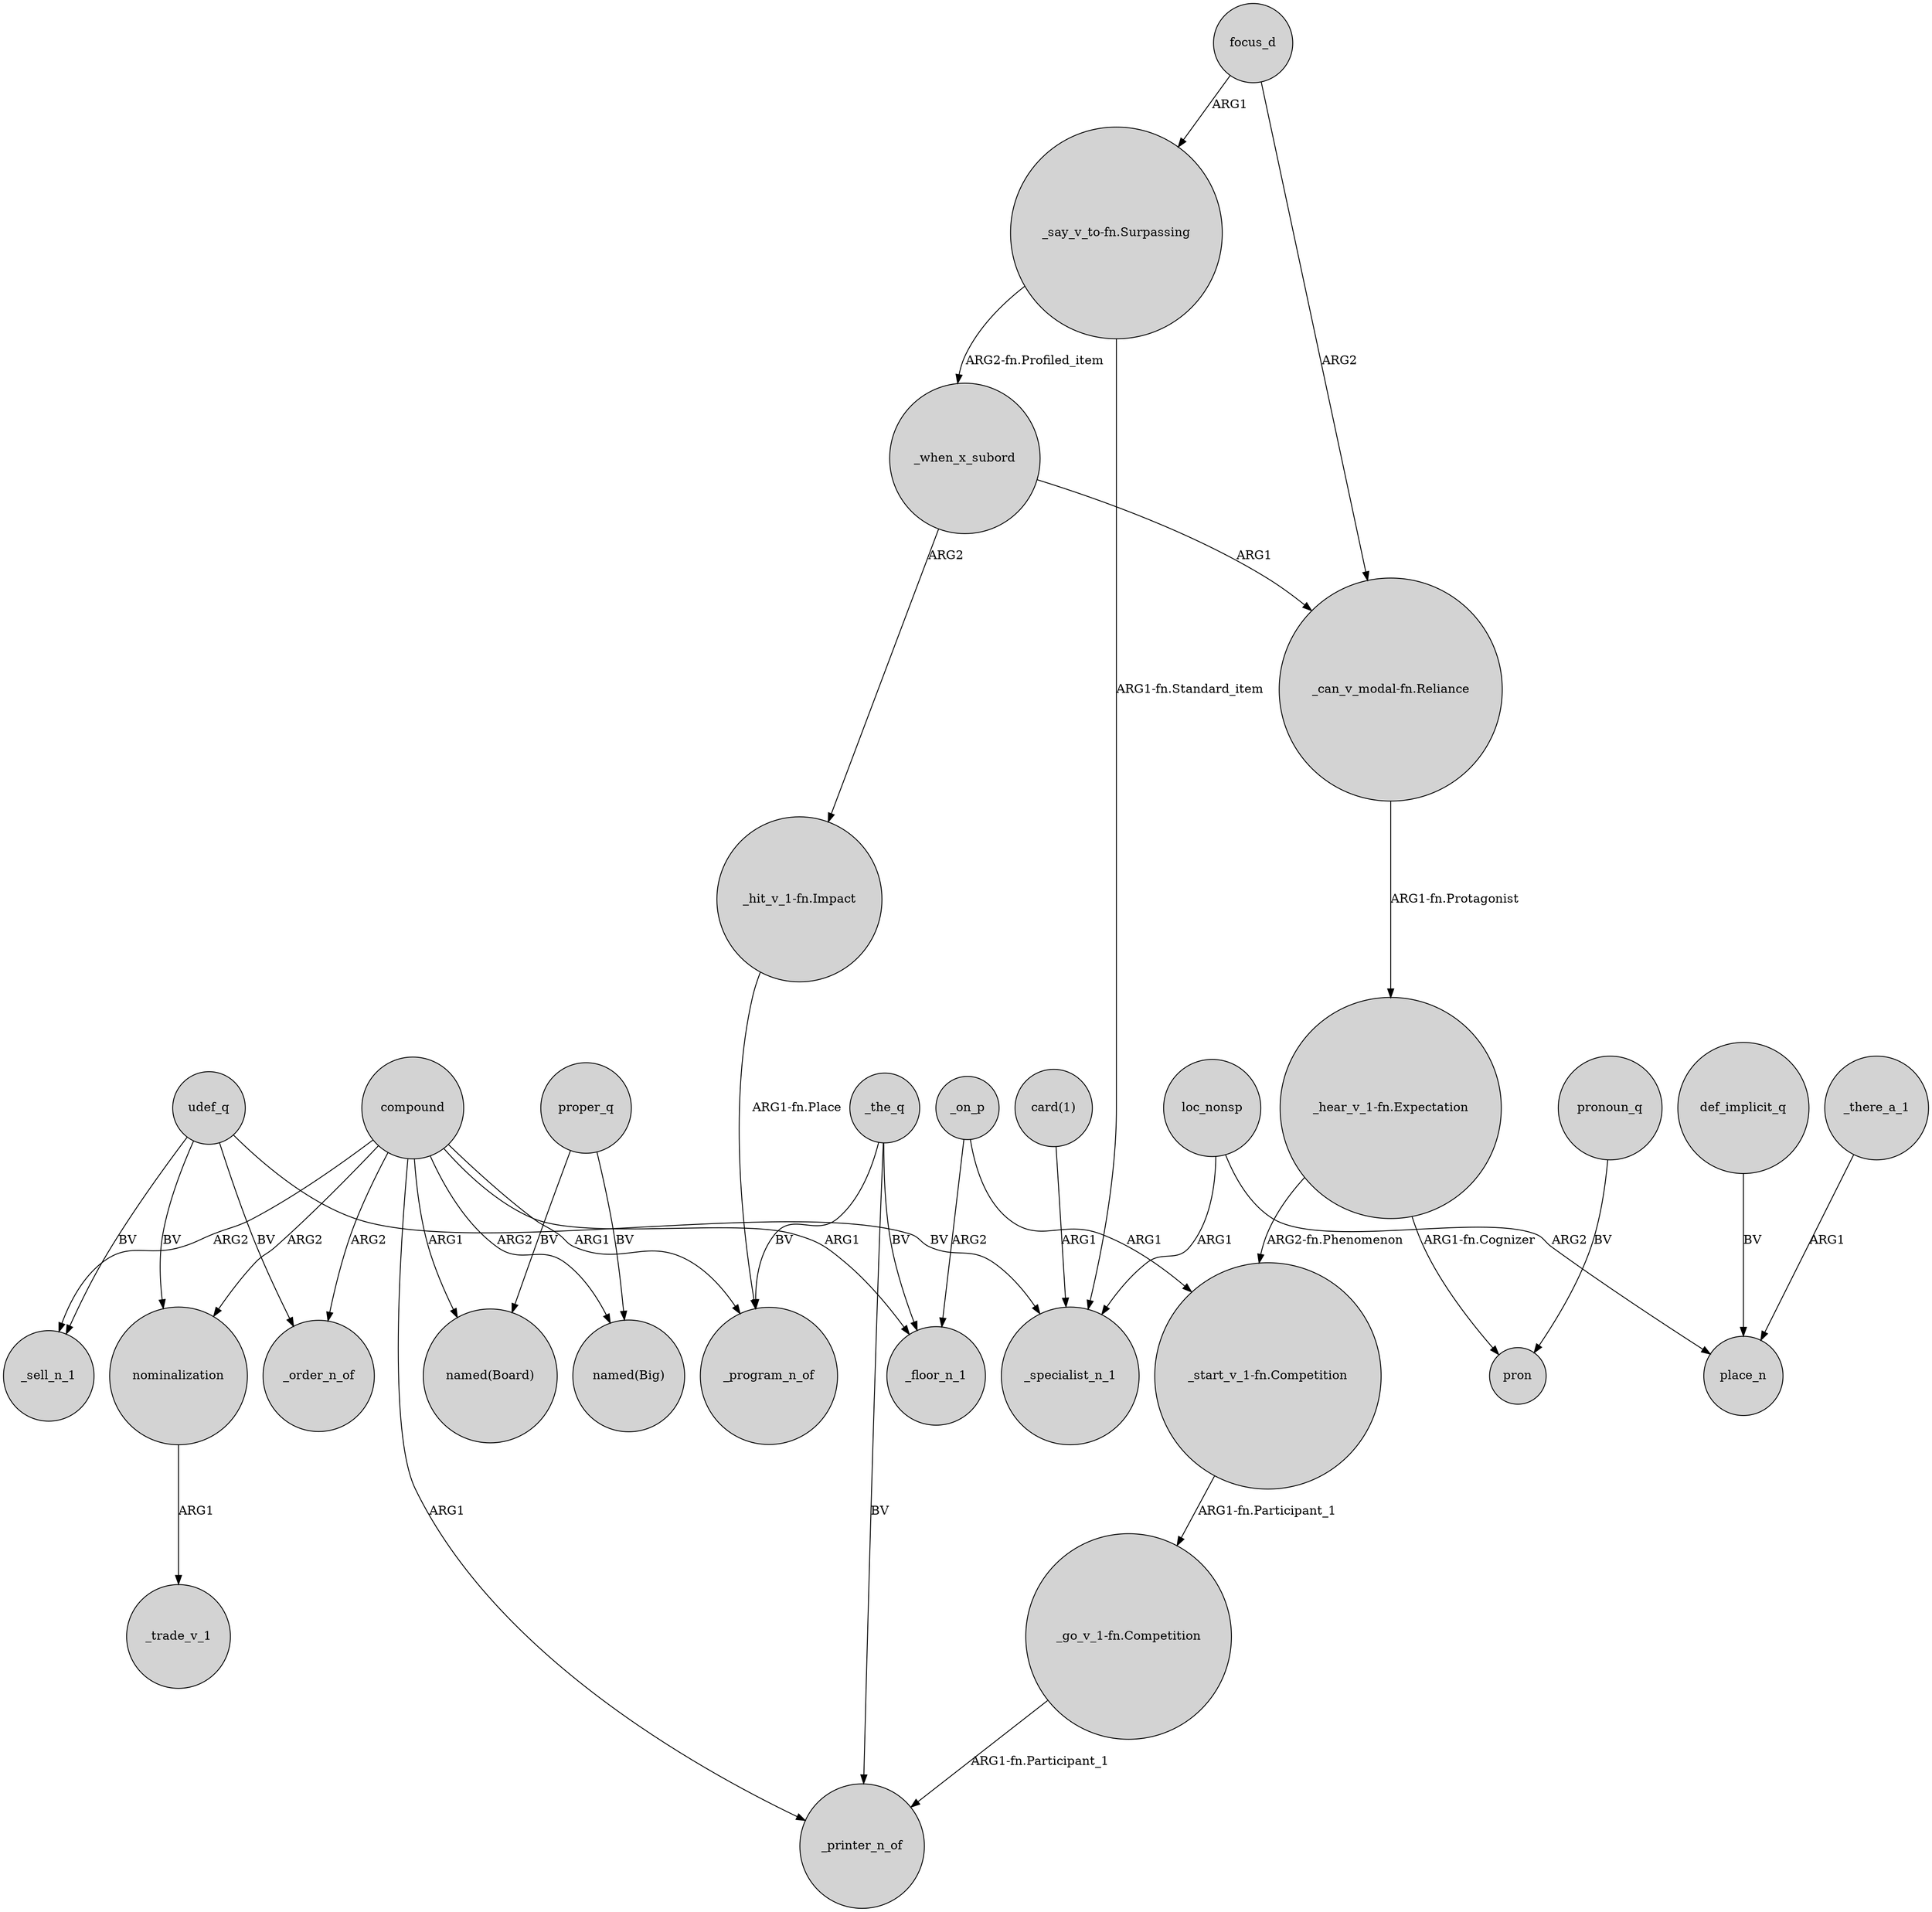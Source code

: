 digraph {
	node [shape=circle style=filled]
	compound -> _sell_n_1 [label=ARG2]
	"_can_v_modal-fn.Reliance" -> "_hear_v_1-fn.Expectation" [label="ARG1-fn.Protagonist"]
	def_implicit_q -> place_n [label=BV]
	_there_a_1 -> place_n [label=ARG1]
	udef_q -> _sell_n_1 [label=BV]
	"card(1)" -> _specialist_n_1 [label=ARG1]
	compound -> "named(Big)" [label=ARG2]
	_on_p -> _floor_n_1 [label=ARG2]
	udef_q -> nominalization [label=BV]
	_on_p -> "_start_v_1-fn.Competition" [label=ARG1]
	udef_q -> _order_n_of [label=BV]
	_when_x_subord -> "_hit_v_1-fn.Impact" [label=ARG2]
	compound -> nominalization [label=ARG2]
	pronoun_q -> pron [label=BV]
	"_hit_v_1-fn.Impact" -> _program_n_of [label="ARG1-fn.Place"]
	compound -> _program_n_of [label=ARG1]
	"_say_v_to-fn.Surpassing" -> _when_x_subord [label="ARG2-fn.Profiled_item"]
	_the_q -> _program_n_of [label=BV]
	loc_nonsp -> _specialist_n_1 [label=ARG1]
	udef_q -> _specialist_n_1 [label=BV]
	"_say_v_to-fn.Surpassing" -> _specialist_n_1 [label="ARG1-fn.Standard_item"]
	proper_q -> "named(Big)" [label=BV]
	compound -> _floor_n_1 [label=ARG1]
	"_hear_v_1-fn.Expectation" -> pron [label="ARG1-fn.Cognizer"]
	loc_nonsp -> place_n [label=ARG2]
	focus_d -> "_can_v_modal-fn.Reliance" [label=ARG2]
	proper_q -> "named(Board)" [label=BV]
	focus_d -> "_say_v_to-fn.Surpassing" [label=ARG1]
	compound -> _order_n_of [label=ARG2]
	"_start_v_1-fn.Competition" -> "_go_v_1-fn.Competition" [label="ARG1-fn.Participant_1"]
	"_go_v_1-fn.Competition" -> _printer_n_of [label="ARG1-fn.Participant_1"]
	compound -> "named(Board)" [label=ARG1]
	_the_q -> _floor_n_1 [label=BV]
	_the_q -> _printer_n_of [label=BV]
	"_hear_v_1-fn.Expectation" -> "_start_v_1-fn.Competition" [label="ARG2-fn.Phenomenon"]
	nominalization -> _trade_v_1 [label=ARG1]
	compound -> _printer_n_of [label=ARG1]
	_when_x_subord -> "_can_v_modal-fn.Reliance" [label=ARG1]
}
